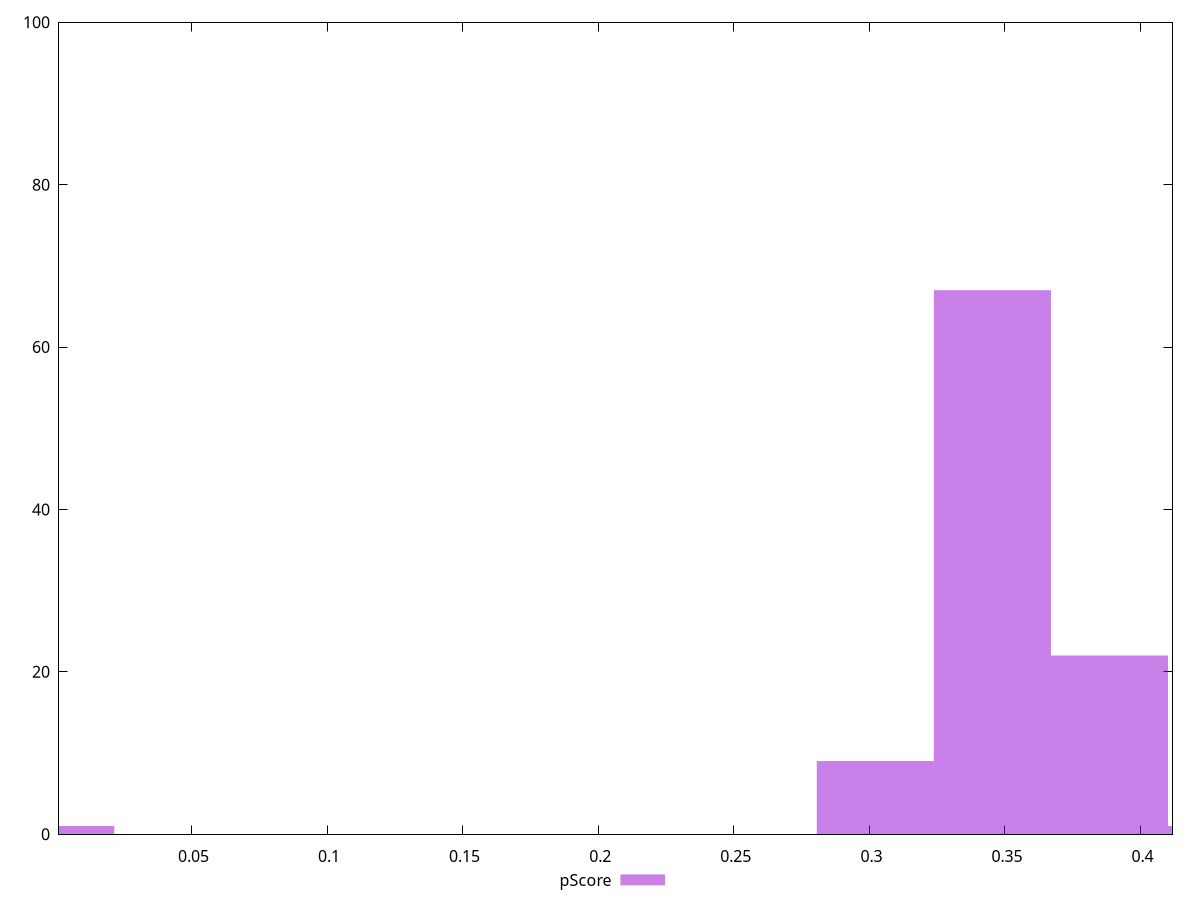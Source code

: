 reset

$pScore <<EOF
0 1
0.34534859663645456 67
0.30218002205689776 9
0.38851717121601137 22
0.4316857457955682 1
EOF

set key outside below
set boxwidth 0.04316857457955682
set xrange [0.0011764705882352788:0.4117647058823529]
set yrange [0:100]
set trange [0:100]
set style fill transparent solid 0.5 noborder
set terminal svg size 640, 490 enhanced background rgb 'white'
set output "report_00025_2021-02-22T21:38:55.199Z/unused-javascript/samples/pages+cached/pScore/histogram.svg"

plot $pScore title "pScore" with boxes

reset
